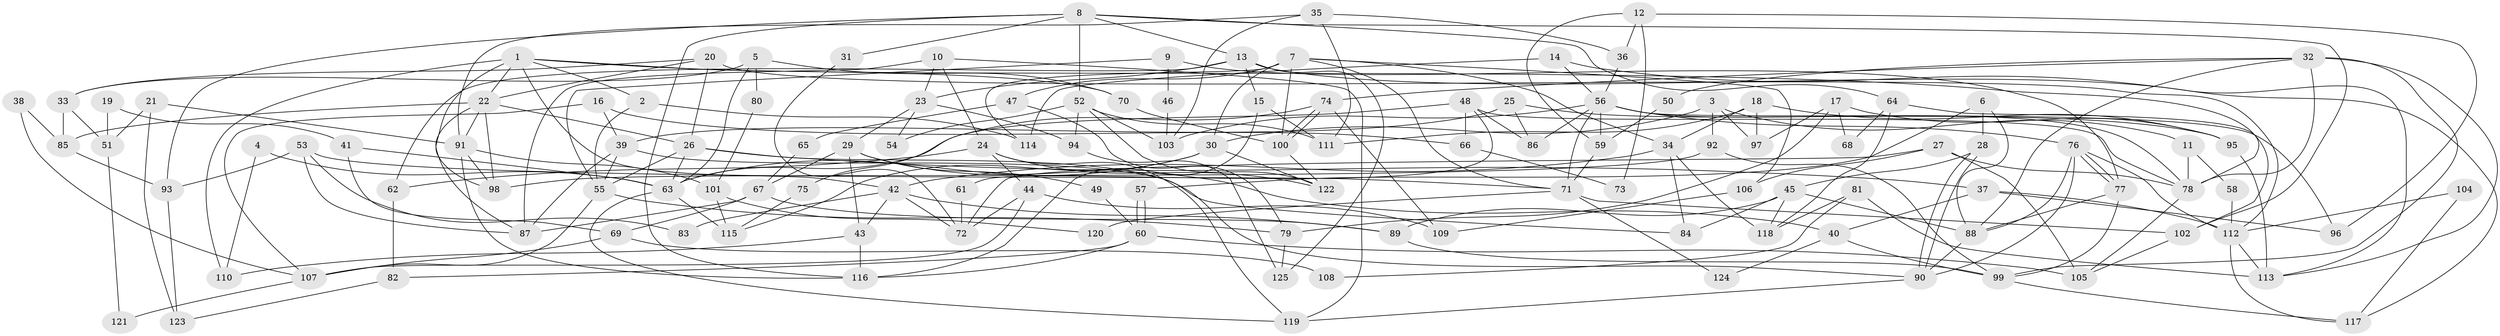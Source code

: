 // coarse degree distribution, {6: 0.20967741935483872, 4: 0.24193548387096775, 3: 0.12903225806451613, 9: 0.03225806451612903, 7: 0.08064516129032258, 2: 0.03225806451612903, 8: 0.04838709677419355, 5: 0.16129032258064516, 10: 0.04838709677419355, 11: 0.016129032258064516}
// Generated by graph-tools (version 1.1) at 2025/45/03/06/25 01:45:10]
// undirected, 125 vertices, 250 edges
graph export_dot {
graph [start="1"]
  node [color=gray90,style=filled];
  1;
  2;
  3;
  4;
  5;
  6;
  7;
  8;
  9;
  10;
  11;
  12;
  13;
  14;
  15;
  16;
  17;
  18;
  19;
  20;
  21;
  22;
  23;
  24;
  25;
  26;
  27;
  28;
  29;
  30;
  31;
  32;
  33;
  34;
  35;
  36;
  37;
  38;
  39;
  40;
  41;
  42;
  43;
  44;
  45;
  46;
  47;
  48;
  49;
  50;
  51;
  52;
  53;
  54;
  55;
  56;
  57;
  58;
  59;
  60;
  61;
  62;
  63;
  64;
  65;
  66;
  67;
  68;
  69;
  70;
  71;
  72;
  73;
  74;
  75;
  76;
  77;
  78;
  79;
  80;
  81;
  82;
  83;
  84;
  85;
  86;
  87;
  88;
  89;
  90;
  91;
  92;
  93;
  94;
  95;
  96;
  97;
  98;
  99;
  100;
  101;
  102;
  103;
  104;
  105;
  106;
  107;
  108;
  109;
  110;
  111;
  112;
  113;
  114;
  115;
  116;
  117;
  118;
  119;
  120;
  121;
  122;
  123;
  124;
  125;
  1 -- 98;
  1 -- 22;
  1 -- 2;
  1 -- 42;
  1 -- 70;
  1 -- 78;
  1 -- 110;
  2 -- 55;
  2 -- 114;
  3 -- 92;
  3 -- 30;
  3 -- 11;
  3 -- 97;
  4 -- 110;
  4 -- 63;
  5 -- 63;
  5 -- 70;
  5 -- 33;
  5 -- 80;
  6 -- 28;
  6 -- 88;
  6 -- 57;
  7 -- 71;
  7 -- 100;
  7 -- 30;
  7 -- 34;
  7 -- 47;
  7 -- 106;
  7 -- 114;
  8 -- 13;
  8 -- 116;
  8 -- 31;
  8 -- 52;
  8 -- 64;
  8 -- 93;
  8 -- 102;
  9 -- 55;
  9 -- 77;
  9 -- 46;
  10 -- 87;
  10 -- 119;
  10 -- 23;
  10 -- 24;
  11 -- 78;
  11 -- 58;
  12 -- 59;
  12 -- 96;
  12 -- 36;
  12 -- 73;
  13 -- 117;
  13 -- 15;
  13 -- 23;
  13 -- 62;
  13 -- 125;
  14 -- 113;
  14 -- 114;
  14 -- 56;
  15 -- 116;
  15 -- 111;
  16 -- 107;
  16 -- 39;
  16 -- 66;
  17 -- 95;
  17 -- 97;
  17 -- 68;
  17 -- 79;
  18 -- 95;
  18 -- 34;
  18 -- 97;
  18 -- 111;
  19 -- 51;
  19 -- 41;
  20 -- 33;
  20 -- 26;
  20 -- 22;
  20 -- 112;
  21 -- 91;
  21 -- 123;
  21 -- 51;
  22 -- 87;
  22 -- 26;
  22 -- 85;
  22 -- 91;
  22 -- 98;
  23 -- 29;
  23 -- 54;
  23 -- 94;
  24 -- 122;
  24 -- 44;
  24 -- 62;
  24 -- 119;
  25 -- 39;
  25 -- 86;
  25 -- 95;
  26 -- 90;
  26 -- 37;
  26 -- 55;
  26 -- 63;
  27 -- 78;
  27 -- 106;
  27 -- 72;
  27 -- 105;
  28 -- 90;
  28 -- 90;
  28 -- 45;
  29 -- 40;
  29 -- 43;
  29 -- 49;
  29 -- 67;
  30 -- 63;
  30 -- 115;
  30 -- 122;
  31 -- 72;
  32 -- 78;
  32 -- 88;
  32 -- 50;
  32 -- 74;
  32 -- 99;
  32 -- 113;
  33 -- 85;
  33 -- 51;
  34 -- 42;
  34 -- 84;
  34 -- 118;
  35 -- 36;
  35 -- 103;
  35 -- 91;
  35 -- 111;
  36 -- 56;
  37 -- 112;
  37 -- 40;
  37 -- 96;
  38 -- 107;
  38 -- 85;
  39 -- 55;
  39 -- 84;
  39 -- 87;
  40 -- 99;
  40 -- 124;
  41 -- 69;
  41 -- 63;
  42 -- 43;
  42 -- 72;
  42 -- 83;
  42 -- 89;
  43 -- 116;
  43 -- 110;
  44 -- 72;
  44 -- 107;
  44 -- 109;
  45 -- 118;
  45 -- 89;
  45 -- 84;
  45 -- 88;
  46 -- 103;
  47 -- 79;
  47 -- 65;
  48 -- 63;
  48 -- 78;
  48 -- 61;
  48 -- 66;
  48 -- 86;
  49 -- 60;
  50 -- 59;
  51 -- 121;
  52 -- 111;
  52 -- 54;
  52 -- 94;
  52 -- 103;
  52 -- 122;
  53 -- 87;
  53 -- 71;
  53 -- 83;
  53 -- 93;
  55 -- 79;
  55 -- 107;
  56 -- 76;
  56 -- 59;
  56 -- 71;
  56 -- 78;
  56 -- 86;
  56 -- 96;
  56 -- 103;
  57 -- 60;
  57 -- 60;
  58 -- 112;
  59 -- 71;
  60 -- 105;
  60 -- 82;
  60 -- 116;
  61 -- 72;
  62 -- 82;
  63 -- 119;
  63 -- 115;
  64 -- 102;
  64 -- 68;
  64 -- 118;
  65 -- 67;
  66 -- 73;
  67 -- 89;
  67 -- 69;
  67 -- 87;
  69 -- 107;
  69 -- 108;
  70 -- 100;
  71 -- 102;
  71 -- 120;
  71 -- 124;
  74 -- 100;
  74 -- 100;
  74 -- 75;
  74 -- 109;
  75 -- 115;
  76 -- 88;
  76 -- 77;
  76 -- 77;
  76 -- 90;
  76 -- 112;
  77 -- 88;
  77 -- 99;
  78 -- 105;
  79 -- 125;
  80 -- 101;
  81 -- 118;
  81 -- 113;
  81 -- 108;
  82 -- 123;
  85 -- 93;
  88 -- 90;
  89 -- 99;
  90 -- 119;
  91 -- 98;
  91 -- 101;
  91 -- 116;
  92 -- 98;
  92 -- 99;
  93 -- 123;
  94 -- 125;
  95 -- 113;
  99 -- 117;
  100 -- 122;
  101 -- 115;
  101 -- 120;
  102 -- 105;
  104 -- 112;
  104 -- 117;
  106 -- 109;
  107 -- 121;
  112 -- 113;
  112 -- 117;
}
